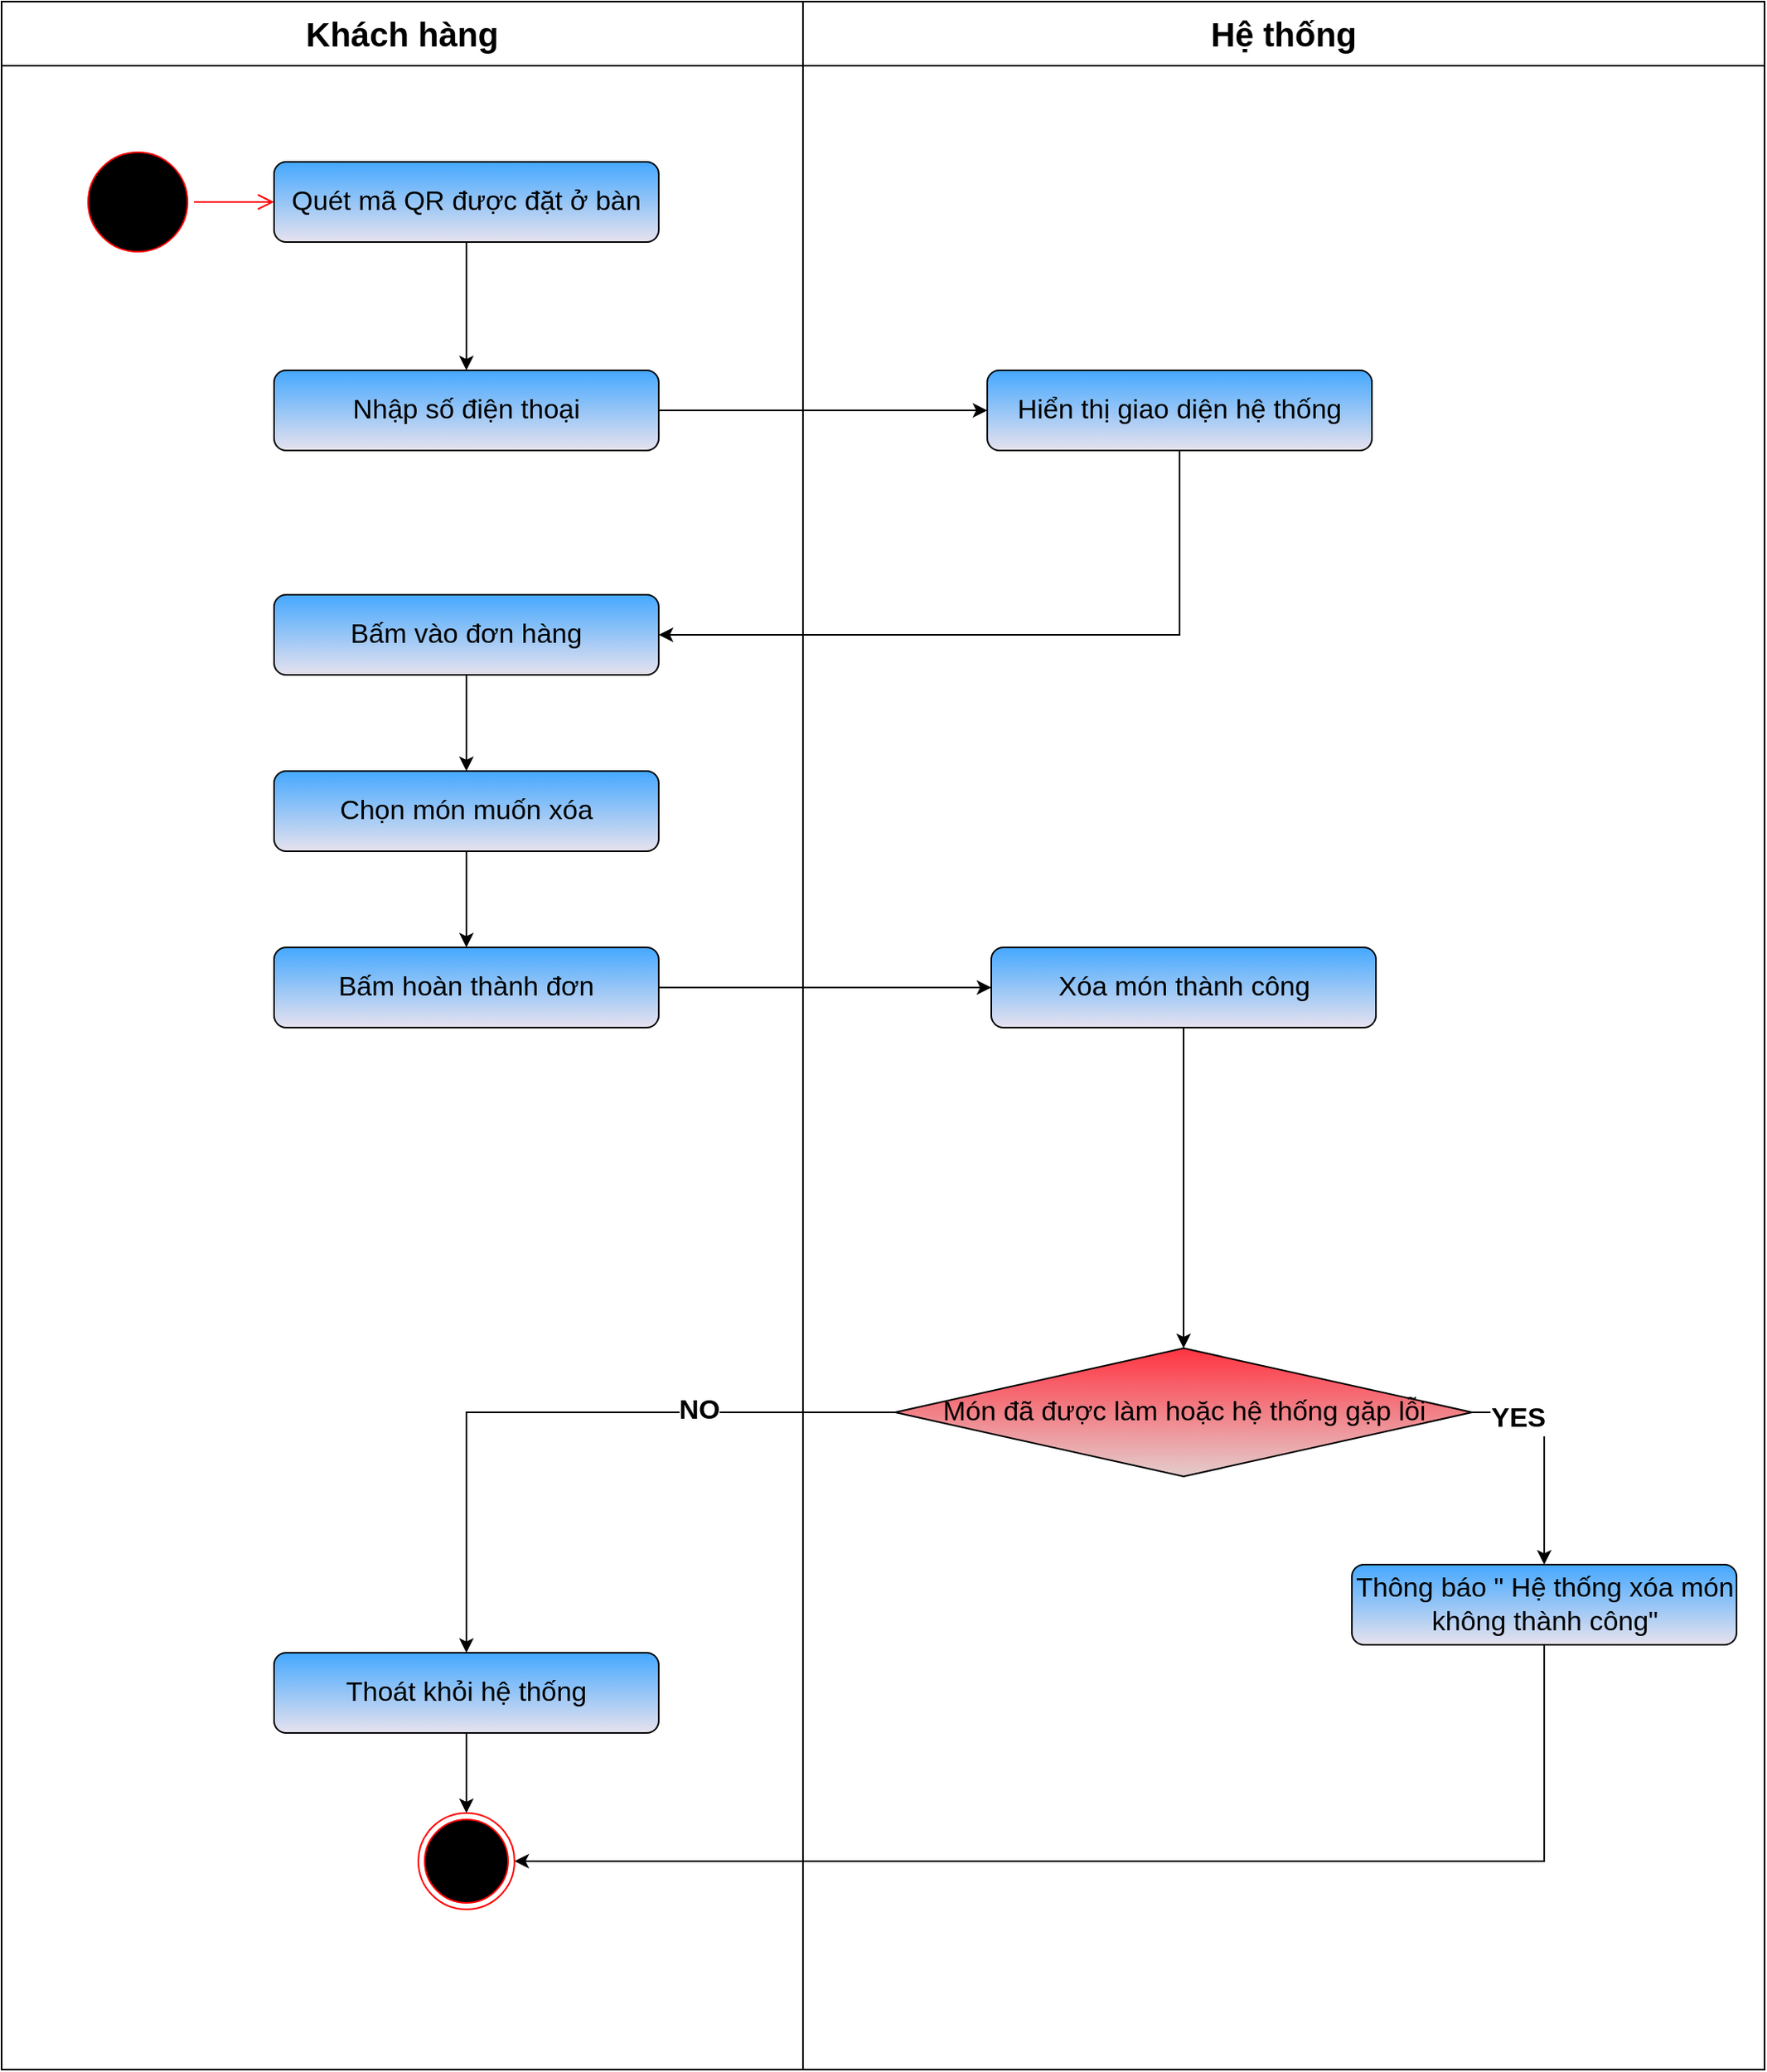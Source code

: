 <mxfile version="24.2.5" type="device">
  <diagram name="Page-1" id="ikUayUQi8SmDMjlF-fXh">
    <mxGraphModel dx="1500" dy="887" grid="1" gridSize="10" guides="1" tooltips="1" connect="1" arrows="1" fold="1" page="1" pageScale="1" pageWidth="850" pageHeight="1100" math="0" shadow="0">
      <root>
        <mxCell id="0" />
        <mxCell id="1" parent="0" />
        <mxCell id="qf3JFSSwqfoTlAxtRm9a-1" value="Khách hàng" style="swimlane;whiteSpace=wrap;html=1;fontSize=21;startSize=40;" parent="1" vertex="1">
          <mxGeometry x="170" y="110" width="500" height="1290" as="geometry" />
        </mxCell>
        <mxCell id="qf3JFSSwqfoTlAxtRm9a-2" value="" style="ellipse;html=1;shape=startState;fillColor=#000000;strokeColor=#ff0000;" parent="qf3JFSSwqfoTlAxtRm9a-1" vertex="1">
          <mxGeometry x="50" y="90" width="70" height="70" as="geometry" />
        </mxCell>
        <mxCell id="qf3JFSSwqfoTlAxtRm9a-3" value="" style="edgeStyle=orthogonalEdgeStyle;html=1;verticalAlign=bottom;endArrow=open;endSize=8;strokeColor=#ff0000;rounded=0;entryX=0;entryY=0.5;entryDx=0;entryDy=0;" parent="qf3JFSSwqfoTlAxtRm9a-1" source="qf3JFSSwqfoTlAxtRm9a-2" target="qf3JFSSwqfoTlAxtRm9a-5" edge="1">
          <mxGeometry relative="1" as="geometry">
            <mxPoint x="105" y="220" as="targetPoint" />
          </mxGeometry>
        </mxCell>
        <mxCell id="qf3JFSSwqfoTlAxtRm9a-4" style="edgeStyle=orthogonalEdgeStyle;rounded=0;orthogonalLoop=1;jettySize=auto;html=1;entryX=0.5;entryY=0;entryDx=0;entryDy=0;" parent="qf3JFSSwqfoTlAxtRm9a-1" source="qf3JFSSwqfoTlAxtRm9a-5" target="qf3JFSSwqfoTlAxtRm9a-6" edge="1">
          <mxGeometry relative="1" as="geometry" />
        </mxCell>
        <mxCell id="qf3JFSSwqfoTlAxtRm9a-5" value="Quét mã QR được đặt ở bàn" style="rounded=1;whiteSpace=wrap;html=1;fontSize=17;gradientColor=#e6e2ee;fillColor=#45A8FF;" parent="qf3JFSSwqfoTlAxtRm9a-1" vertex="1">
          <mxGeometry x="170" y="100" width="240" height="50" as="geometry" />
        </mxCell>
        <mxCell id="qf3JFSSwqfoTlAxtRm9a-6" value="Nhập số điện thoại" style="rounded=1;whiteSpace=wrap;html=1;fontSize=17;fillColor=#45A8FF;gradientColor=#E6E2EE;" parent="qf3JFSSwqfoTlAxtRm9a-1" vertex="1">
          <mxGeometry x="170" y="230" width="240" height="50" as="geometry" />
        </mxCell>
        <mxCell id="qf3JFSSwqfoTlAxtRm9a-7" style="edgeStyle=orthogonalEdgeStyle;rounded=0;orthogonalLoop=1;jettySize=auto;html=1;entryX=0.5;entryY=0;entryDx=0;entryDy=0;" parent="qf3JFSSwqfoTlAxtRm9a-1" source="qf3JFSSwqfoTlAxtRm9a-8" target="qf3JFSSwqfoTlAxtRm9a-10" edge="1">
          <mxGeometry relative="1" as="geometry" />
        </mxCell>
        <mxCell id="qf3JFSSwqfoTlAxtRm9a-8" value="Bấm vào đơn hàng" style="rounded=1;whiteSpace=wrap;html=1;fontSize=17;fillColor=#45A8FF;gradientColor=#E6E2EE;" parent="qf3JFSSwqfoTlAxtRm9a-1" vertex="1">
          <mxGeometry x="170" y="370" width="240" height="50" as="geometry" />
        </mxCell>
        <mxCell id="qf3JFSSwqfoTlAxtRm9a-9" style="edgeStyle=orthogonalEdgeStyle;rounded=0;orthogonalLoop=1;jettySize=auto;html=1;entryX=0.5;entryY=0;entryDx=0;entryDy=0;" parent="qf3JFSSwqfoTlAxtRm9a-1" source="qf3JFSSwqfoTlAxtRm9a-10" target="qf3JFSSwqfoTlAxtRm9a-11" edge="1">
          <mxGeometry relative="1" as="geometry" />
        </mxCell>
        <mxCell id="qf3JFSSwqfoTlAxtRm9a-10" value="Chọn món muốn xóa" style="rounded=1;whiteSpace=wrap;html=1;fontSize=17;fillColor=#45A8FF;gradientColor=#E6E2EE;" parent="qf3JFSSwqfoTlAxtRm9a-1" vertex="1">
          <mxGeometry x="170" y="480" width="240" height="50" as="geometry" />
        </mxCell>
        <mxCell id="qf3JFSSwqfoTlAxtRm9a-11" value="Bấm hoàn thành đơn" style="rounded=1;whiteSpace=wrap;html=1;fontSize=17;fillColor=#45A8FF;gradientColor=#E6E2EE;" parent="qf3JFSSwqfoTlAxtRm9a-1" vertex="1">
          <mxGeometry x="170" y="590" width="240" height="50" as="geometry" />
        </mxCell>
        <mxCell id="qf3JFSSwqfoTlAxtRm9a-22" value="Thoát khỏi hệ thống" style="rounded=1;whiteSpace=wrap;html=1;fontSize=17;fillColor=#45A8FF;gradientColor=#E6E2EE;" parent="qf3JFSSwqfoTlAxtRm9a-1" vertex="1">
          <mxGeometry x="170" y="1030" width="240" height="50" as="geometry" />
        </mxCell>
        <mxCell id="qf3JFSSwqfoTlAxtRm9a-21" style="edgeStyle=orthogonalEdgeStyle;rounded=0;orthogonalLoop=1;jettySize=auto;html=1;entryX=0.5;entryY=0;entryDx=0;entryDy=0;" parent="qf3JFSSwqfoTlAxtRm9a-1" source="qf3JFSSwqfoTlAxtRm9a-22" target="qf3JFSSwqfoTlAxtRm9a-23" edge="1">
          <mxGeometry relative="1" as="geometry" />
        </mxCell>
        <mxCell id="qf3JFSSwqfoTlAxtRm9a-23" value="" style="ellipse;html=1;shape=endState;fillColor=#000000;strokeColor=#ff0000;" parent="qf3JFSSwqfoTlAxtRm9a-1" vertex="1">
          <mxGeometry x="260" y="1130" width="60" height="60" as="geometry" />
        </mxCell>
        <mxCell id="qf3JFSSwqfoTlAxtRm9a-12" value="Hệ thống" style="swimlane;whiteSpace=wrap;html=1;fontSize=21;startSize=40;" parent="1" vertex="1">
          <mxGeometry x="670" y="110" width="600" height="1290" as="geometry" />
        </mxCell>
        <mxCell id="qf3JFSSwqfoTlAxtRm9a-13" value="Hiển thị giao diện hệ thống" style="rounded=1;whiteSpace=wrap;html=1;fontSize=17;fillColor=#45A8FF;gradientColor=#E6E2EE;" parent="qf3JFSSwqfoTlAxtRm9a-12" vertex="1">
          <mxGeometry x="115" y="230" width="240" height="50" as="geometry" />
        </mxCell>
        <mxCell id="qf3JFSSwqfoTlAxtRm9a-18" value="Món đã được làm hoặc hệ thống gặp lỗi" style="rhombus;whiteSpace=wrap;html=1;fontSize=17;fillStyle=hatch;fillColor=#FF3341;gradientColor=#e4cdcd;gradientDirection=south;" parent="qf3JFSSwqfoTlAxtRm9a-12" vertex="1">
          <mxGeometry x="57.5" y="840" width="360" height="80" as="geometry" />
        </mxCell>
        <mxCell id="gmAc-lDiqosQcjuvonHV-4" style="edgeStyle=orthogonalEdgeStyle;rounded=0;orthogonalLoop=1;jettySize=auto;html=1;entryX=0.5;entryY=0;entryDx=0;entryDy=0;" parent="qf3JFSSwqfoTlAxtRm9a-12" source="gmAc-lDiqosQcjuvonHV-2" target="qf3JFSSwqfoTlAxtRm9a-18" edge="1">
          <mxGeometry relative="1" as="geometry" />
        </mxCell>
        <mxCell id="gmAc-lDiqosQcjuvonHV-2" value="Xóa món thành công" style="rounded=1;whiteSpace=wrap;html=1;fontSize=17;fillColor=#45A8FF;gradientColor=#E6E2EE;" parent="qf3JFSSwqfoTlAxtRm9a-12" vertex="1">
          <mxGeometry x="117.5" y="590" width="240" height="50" as="geometry" />
        </mxCell>
        <mxCell id="qf3JFSSwqfoTlAxtRm9a-24" style="edgeStyle=orthogonalEdgeStyle;rounded=0;orthogonalLoop=1;jettySize=auto;html=1;entryX=0;entryY=0.5;entryDx=0;entryDy=0;" parent="1" source="qf3JFSSwqfoTlAxtRm9a-6" target="qf3JFSSwqfoTlAxtRm9a-13" edge="1">
          <mxGeometry relative="1" as="geometry" />
        </mxCell>
        <mxCell id="qf3JFSSwqfoTlAxtRm9a-25" style="edgeStyle=orthogonalEdgeStyle;rounded=0;orthogonalLoop=1;jettySize=auto;html=1;entryX=1;entryY=0.5;entryDx=0;entryDy=0;exitX=0.5;exitY=1;exitDx=0;exitDy=0;" parent="1" source="qf3JFSSwqfoTlAxtRm9a-13" target="qf3JFSSwqfoTlAxtRm9a-8" edge="1">
          <mxGeometry relative="1" as="geometry" />
        </mxCell>
        <mxCell id="qf3JFSSwqfoTlAxtRm9a-14" style="edgeStyle=orthogonalEdgeStyle;rounded=0;orthogonalLoop=1;jettySize=auto;html=1;entryX=0.5;entryY=0;entryDx=0;entryDy=0;" parent="1" source="qf3JFSSwqfoTlAxtRm9a-18" target="qf3JFSSwqfoTlAxtRm9a-22" edge="1">
          <mxGeometry relative="1" as="geometry" />
        </mxCell>
        <mxCell id="qf3JFSSwqfoTlAxtRm9a-15" value="&lt;span style=&quot;font-size: 17px;&quot;&gt;NO&lt;/span&gt;" style="edgeLabel;html=1;align=center;verticalAlign=middle;resizable=0;points=[];fontStyle=1" parent="qf3JFSSwqfoTlAxtRm9a-14" vertex="1" connectable="0">
          <mxGeometry x="-0.413" y="-1" relative="1" as="geometry">
            <mxPoint as="offset" />
          </mxGeometry>
        </mxCell>
        <mxCell id="qf3JFSSwqfoTlAxtRm9a-16" style="edgeStyle=orthogonalEdgeStyle;rounded=0;orthogonalLoop=1;jettySize=auto;html=1;entryX=0.5;entryY=0;entryDx=0;entryDy=0;exitX=1;exitY=0.5;exitDx=0;exitDy=0;" parent="1" source="qf3JFSSwqfoTlAxtRm9a-18" target="qf3JFSSwqfoTlAxtRm9a-20" edge="1">
          <mxGeometry relative="1" as="geometry" />
        </mxCell>
        <mxCell id="qf3JFSSwqfoTlAxtRm9a-17" value="&lt;span style=&quot;font-size: 17px;&quot;&gt;YES&lt;/span&gt;" style="edgeLabel;html=1;align=center;verticalAlign=middle;resizable=0;points=[];fontStyle=1" parent="qf3JFSSwqfoTlAxtRm9a-16" vertex="1" connectable="0">
          <mxGeometry x="-0.587" y="-4" relative="1" as="geometry">
            <mxPoint x="-1" as="offset" />
          </mxGeometry>
        </mxCell>
        <mxCell id="qf3JFSSwqfoTlAxtRm9a-20" value="Thông báo &quot; Hệ thống xóa món không thành công&quot;" style="rounded=1;whiteSpace=wrap;html=1;fontSize=17;fillColor=#45A8FF;gradientColor=#E6E2EE;" parent="1" vertex="1">
          <mxGeometry x="1012.5" y="1085" width="240" height="50" as="geometry" />
        </mxCell>
        <mxCell id="qf3JFSSwqfoTlAxtRm9a-19" style="edgeStyle=orthogonalEdgeStyle;rounded=0;orthogonalLoop=1;jettySize=auto;html=1;entryX=1;entryY=0.5;entryDx=0;entryDy=0;exitX=0.5;exitY=1;exitDx=0;exitDy=0;" parent="1" source="qf3JFSSwqfoTlAxtRm9a-20" target="qf3JFSSwqfoTlAxtRm9a-23" edge="1">
          <mxGeometry relative="1" as="geometry" />
        </mxCell>
        <mxCell id="gmAc-lDiqosQcjuvonHV-3" style="edgeStyle=orthogonalEdgeStyle;rounded=0;orthogonalLoop=1;jettySize=auto;html=1;entryX=0;entryY=0.5;entryDx=0;entryDy=0;" parent="1" source="qf3JFSSwqfoTlAxtRm9a-11" target="gmAc-lDiqosQcjuvonHV-2" edge="1">
          <mxGeometry relative="1" as="geometry" />
        </mxCell>
      </root>
    </mxGraphModel>
  </diagram>
</mxfile>
